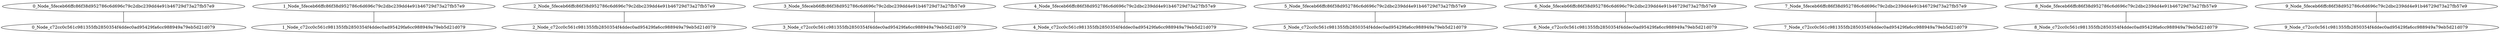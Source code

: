 // Block Chain
graph {
	"0_Node_5feceb66ffc86f38d952786c6d696c79c2dbc239dd4e91b46729d73a27fb57e9"
	"0_Node_5feceb66ffc86f38d952786c6d696c79c2dbc239dd4e91b46729d73a27fb57e9" -- "0_Node_c72cc0c561c981355fb2850354f4ddec0ad95429fa6cc988949a79eb5d21d079"
	"1_Node_5feceb66ffc86f38d952786c6d696c79c2dbc239dd4e91b46729d73a27fb57e9"
	"1_Node_5feceb66ffc86f38d952786c6d696c79c2dbc239dd4e91b46729d73a27fb57e9" -- "1_Node_c72cc0c561c981355fb2850354f4ddec0ad95429fa6cc988949a79eb5d21d079"
	"2_Node_5feceb66ffc86f38d952786c6d696c79c2dbc239dd4e91b46729d73a27fb57e9"
	"2_Node_5feceb66ffc86f38d952786c6d696c79c2dbc239dd4e91b46729d73a27fb57e9" -- "2_Node_c72cc0c561c981355fb2850354f4ddec0ad95429fa6cc988949a79eb5d21d079"
	"3_Node_5feceb66ffc86f38d952786c6d696c79c2dbc239dd4e91b46729d73a27fb57e9"
	"3_Node_5feceb66ffc86f38d952786c6d696c79c2dbc239dd4e91b46729d73a27fb57e9" -- "3_Node_c72cc0c561c981355fb2850354f4ddec0ad95429fa6cc988949a79eb5d21d079"
	"4_Node_5feceb66ffc86f38d952786c6d696c79c2dbc239dd4e91b46729d73a27fb57e9"
	"4_Node_5feceb66ffc86f38d952786c6d696c79c2dbc239dd4e91b46729d73a27fb57e9" -- "4_Node_c72cc0c561c981355fb2850354f4ddec0ad95429fa6cc988949a79eb5d21d079"
	"5_Node_5feceb66ffc86f38d952786c6d696c79c2dbc239dd4e91b46729d73a27fb57e9"
	"5_Node_5feceb66ffc86f38d952786c6d696c79c2dbc239dd4e91b46729d73a27fb57e9" -- "5_Node_c72cc0c561c981355fb2850354f4ddec0ad95429fa6cc988949a79eb5d21d079"
	"6_Node_5feceb66ffc86f38d952786c6d696c79c2dbc239dd4e91b46729d73a27fb57e9"
	"6_Node_5feceb66ffc86f38d952786c6d696c79c2dbc239dd4e91b46729d73a27fb57e9" -- "6_Node_c72cc0c561c981355fb2850354f4ddec0ad95429fa6cc988949a79eb5d21d079"
	"7_Node_5feceb66ffc86f38d952786c6d696c79c2dbc239dd4e91b46729d73a27fb57e9"
	"7_Node_5feceb66ffc86f38d952786c6d696c79c2dbc239dd4e91b46729d73a27fb57e9" -- "7_Node_c72cc0c561c981355fb2850354f4ddec0ad95429fa6cc988949a79eb5d21d079"
	"8_Node_5feceb66ffc86f38d952786c6d696c79c2dbc239dd4e91b46729d73a27fb57e9"
	"8_Node_5feceb66ffc86f38d952786c6d696c79c2dbc239dd4e91b46729d73a27fb57e9" -- "8_Node_c72cc0c561c981355fb2850354f4ddec0ad95429fa6cc988949a79eb5d21d079"
	"9_Node_5feceb66ffc86f38d952786c6d696c79c2dbc239dd4e91b46729d73a27fb57e9"
	"9_Node_5feceb66ffc86f38d952786c6d696c79c2dbc239dd4e91b46729d73a27fb57e9" -- "9_Node_c72cc0c561c981355fb2850354f4ddec0ad95429fa6cc988949a79eb5d21d079"
}

